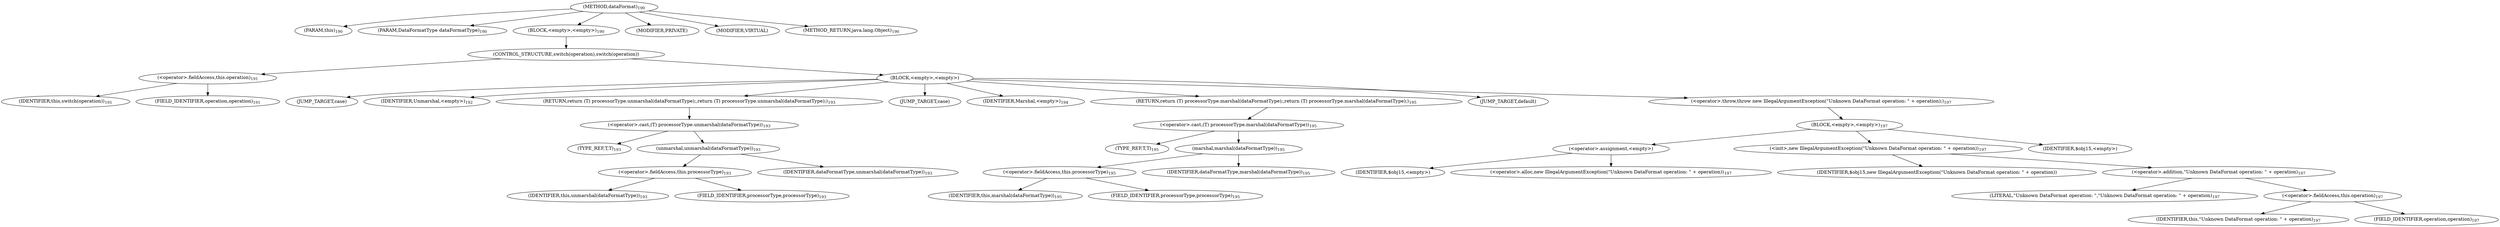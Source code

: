 digraph "dataFormat" {  
"357" [label = <(METHOD,dataFormat)<SUB>190</SUB>> ]
"358" [label = <(PARAM,this)<SUB>190</SUB>> ]
"359" [label = <(PARAM,DataFormatType dataFormatType)<SUB>190</SUB>> ]
"360" [label = <(BLOCK,&lt;empty&gt;,&lt;empty&gt;)<SUB>190</SUB>> ]
"361" [label = <(CONTROL_STRUCTURE,switch(operation),switch(operation))> ]
"362" [label = <(&lt;operator&gt;.fieldAccess,this.operation)<SUB>191</SUB>> ]
"363" [label = <(IDENTIFIER,this,switch(operation))<SUB>191</SUB>> ]
"364" [label = <(FIELD_IDENTIFIER,operation,operation)<SUB>191</SUB>> ]
"365" [label = <(BLOCK,&lt;empty&gt;,&lt;empty&gt;)> ]
"366" [label = <(JUMP_TARGET,case)> ]
"367" [label = <(IDENTIFIER,Unmarshal,&lt;empty&gt;)<SUB>192</SUB>> ]
"368" [label = <(RETURN,return (T) processorType.unmarshal(dataFormatType);,return (T) processorType.unmarshal(dataFormatType);)<SUB>193</SUB>> ]
"369" [label = <(&lt;operator&gt;.cast,(T) processorType.unmarshal(dataFormatType))<SUB>193</SUB>> ]
"370" [label = <(TYPE_REF,T,T)<SUB>193</SUB>> ]
"371" [label = <(unmarshal,unmarshal(dataFormatType))<SUB>193</SUB>> ]
"372" [label = <(&lt;operator&gt;.fieldAccess,this.processorType)<SUB>193</SUB>> ]
"373" [label = <(IDENTIFIER,this,unmarshal(dataFormatType))<SUB>193</SUB>> ]
"374" [label = <(FIELD_IDENTIFIER,processorType,processorType)<SUB>193</SUB>> ]
"375" [label = <(IDENTIFIER,dataFormatType,unmarshal(dataFormatType))<SUB>193</SUB>> ]
"376" [label = <(JUMP_TARGET,case)> ]
"377" [label = <(IDENTIFIER,Marshal,&lt;empty&gt;)<SUB>194</SUB>> ]
"378" [label = <(RETURN,return (T) processorType.marshal(dataFormatType);,return (T) processorType.marshal(dataFormatType);)<SUB>195</SUB>> ]
"379" [label = <(&lt;operator&gt;.cast,(T) processorType.marshal(dataFormatType))<SUB>195</SUB>> ]
"380" [label = <(TYPE_REF,T,T)<SUB>195</SUB>> ]
"381" [label = <(marshal,marshal(dataFormatType))<SUB>195</SUB>> ]
"382" [label = <(&lt;operator&gt;.fieldAccess,this.processorType)<SUB>195</SUB>> ]
"383" [label = <(IDENTIFIER,this,marshal(dataFormatType))<SUB>195</SUB>> ]
"384" [label = <(FIELD_IDENTIFIER,processorType,processorType)<SUB>195</SUB>> ]
"385" [label = <(IDENTIFIER,dataFormatType,marshal(dataFormatType))<SUB>195</SUB>> ]
"386" [label = <(JUMP_TARGET,default)> ]
"387" [label = <(&lt;operator&gt;.throw,throw new IllegalArgumentException(&quot;Unknown DataFormat operation: &quot; + operation);)<SUB>197</SUB>> ]
"388" [label = <(BLOCK,&lt;empty&gt;,&lt;empty&gt;)<SUB>197</SUB>> ]
"389" [label = <(&lt;operator&gt;.assignment,&lt;empty&gt;)> ]
"390" [label = <(IDENTIFIER,$obj15,&lt;empty&gt;)> ]
"391" [label = <(&lt;operator&gt;.alloc,new IllegalArgumentException(&quot;Unknown DataFormat operation: &quot; + operation))<SUB>197</SUB>> ]
"392" [label = <(&lt;init&gt;,new IllegalArgumentException(&quot;Unknown DataFormat operation: &quot; + operation))<SUB>197</SUB>> ]
"393" [label = <(IDENTIFIER,$obj15,new IllegalArgumentException(&quot;Unknown DataFormat operation: &quot; + operation))> ]
"394" [label = <(&lt;operator&gt;.addition,&quot;Unknown DataFormat operation: &quot; + operation)<SUB>197</SUB>> ]
"395" [label = <(LITERAL,&quot;Unknown DataFormat operation: &quot;,&quot;Unknown DataFormat operation: &quot; + operation)<SUB>197</SUB>> ]
"396" [label = <(&lt;operator&gt;.fieldAccess,this.operation)<SUB>197</SUB>> ]
"397" [label = <(IDENTIFIER,this,&quot;Unknown DataFormat operation: &quot; + operation)<SUB>197</SUB>> ]
"398" [label = <(FIELD_IDENTIFIER,operation,operation)<SUB>197</SUB>> ]
"399" [label = <(IDENTIFIER,$obj15,&lt;empty&gt;)> ]
"400" [label = <(MODIFIER,PRIVATE)> ]
"401" [label = <(MODIFIER,VIRTUAL)> ]
"402" [label = <(METHOD_RETURN,java.lang.Object)<SUB>190</SUB>> ]
  "357" -> "358" 
  "357" -> "359" 
  "357" -> "360" 
  "357" -> "400" 
  "357" -> "401" 
  "357" -> "402" 
  "360" -> "361" 
  "361" -> "362" 
  "361" -> "365" 
  "362" -> "363" 
  "362" -> "364" 
  "365" -> "366" 
  "365" -> "367" 
  "365" -> "368" 
  "365" -> "376" 
  "365" -> "377" 
  "365" -> "378" 
  "365" -> "386" 
  "365" -> "387" 
  "368" -> "369" 
  "369" -> "370" 
  "369" -> "371" 
  "371" -> "372" 
  "371" -> "375" 
  "372" -> "373" 
  "372" -> "374" 
  "378" -> "379" 
  "379" -> "380" 
  "379" -> "381" 
  "381" -> "382" 
  "381" -> "385" 
  "382" -> "383" 
  "382" -> "384" 
  "387" -> "388" 
  "388" -> "389" 
  "388" -> "392" 
  "388" -> "399" 
  "389" -> "390" 
  "389" -> "391" 
  "392" -> "393" 
  "392" -> "394" 
  "394" -> "395" 
  "394" -> "396" 
  "396" -> "397" 
  "396" -> "398" 
}
